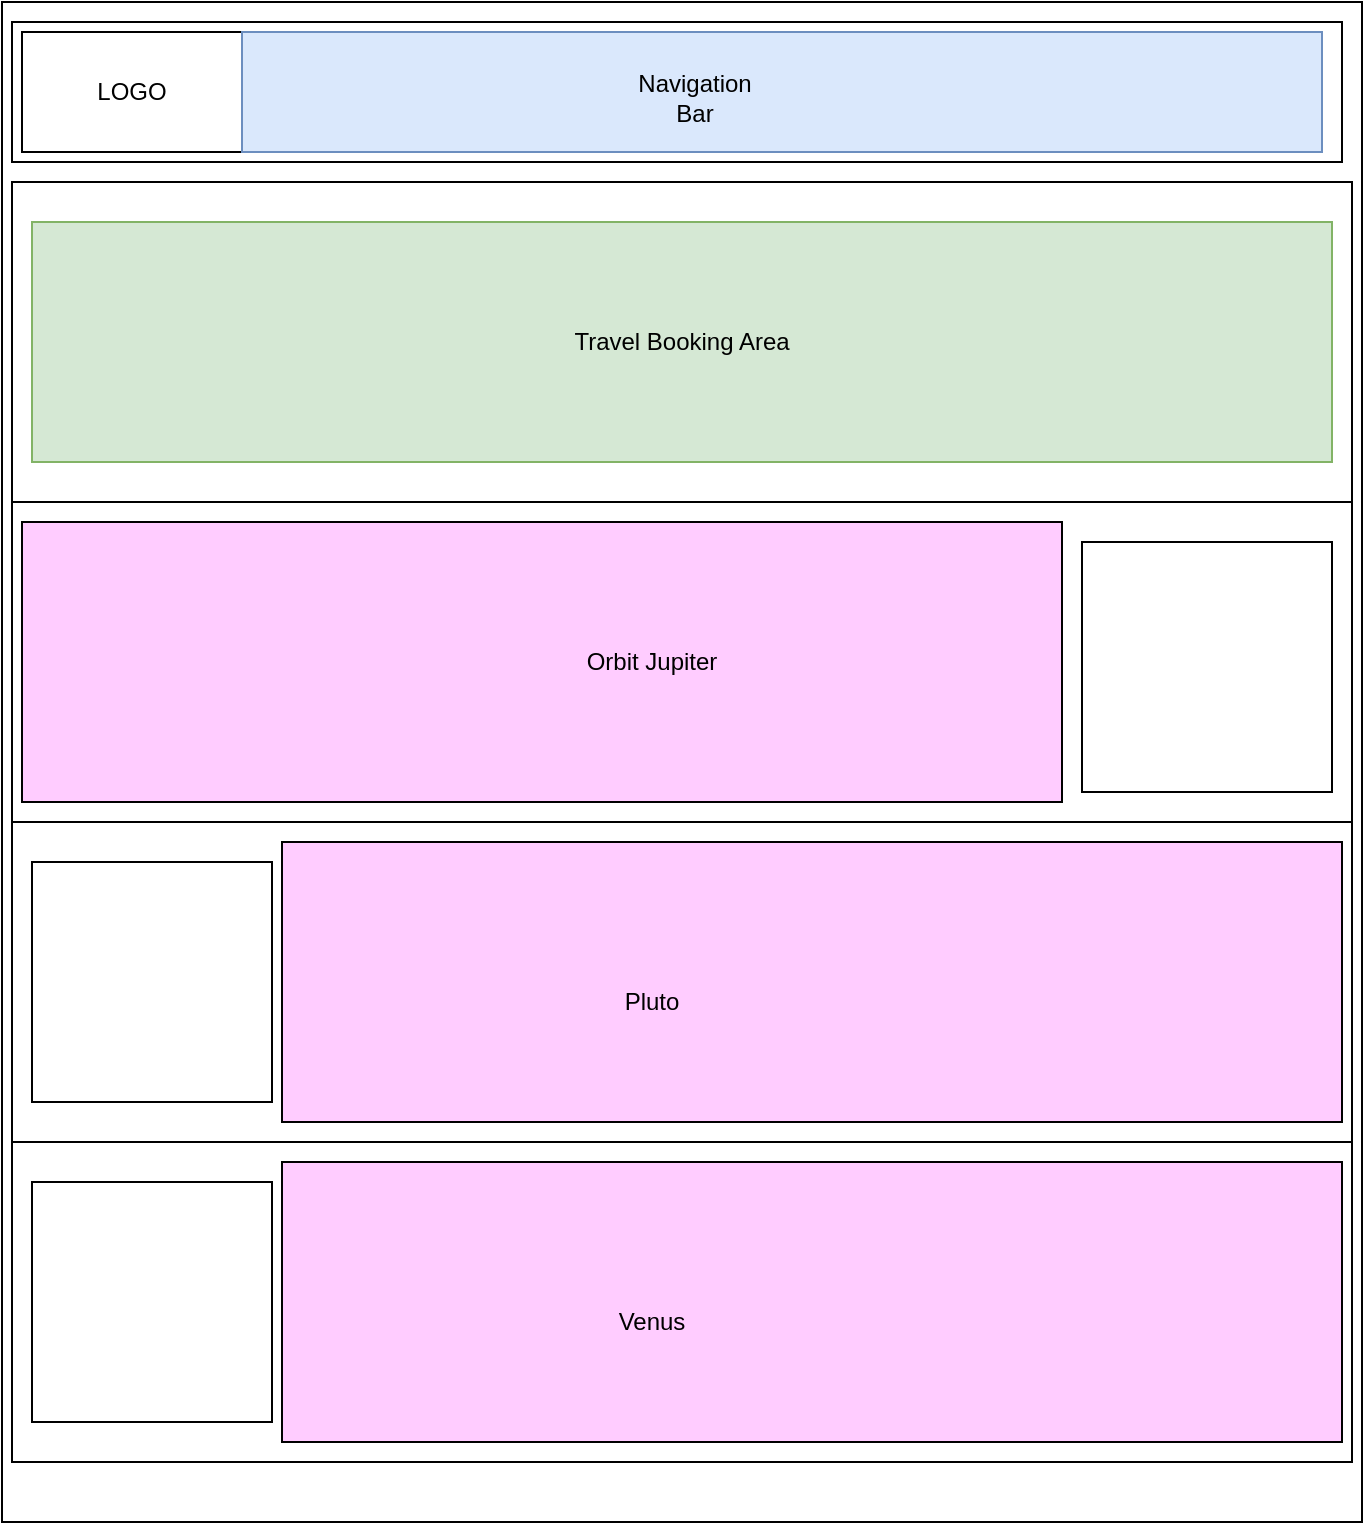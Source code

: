 <mxfile version="13.6.2" type="device"><diagram id="gA4OVbviA3nLTAj_vqSQ" name="Page-1"><mxGraphModel dx="982" dy="563" grid="1" gridSize="10" guides="1" tooltips="1" connect="1" arrows="1" fold="1" page="1" pageScale="1" pageWidth="850" pageHeight="1100" math="0" shadow="0"><root><mxCell id="0"/><mxCell id="1" parent="0"/><mxCell id="--4Q2R6qwdDic0l2D0dd-1" value="" style="rounded=0;whiteSpace=wrap;html=1;" vertex="1" parent="1"><mxGeometry x="70" y="30" width="680" height="760" as="geometry"/></mxCell><mxCell id="--4Q2R6qwdDic0l2D0dd-2" value="" style="rounded=0;whiteSpace=wrap;html=1;" vertex="1" parent="1"><mxGeometry x="75" y="40" width="665" height="70" as="geometry"/></mxCell><mxCell id="--4Q2R6qwdDic0l2D0dd-5" value="" style="group;strokeColor=#d79b00;fillColor=#FFE6CC;" vertex="1" connectable="0" parent="1"><mxGeometry x="80" y="45" width="110" height="60" as="geometry"/></mxCell><mxCell id="--4Q2R6qwdDic0l2D0dd-3" value="" style="rounded=0;whiteSpace=wrap;html=1;" vertex="1" parent="--4Q2R6qwdDic0l2D0dd-5"><mxGeometry width="110" height="60" as="geometry"/></mxCell><mxCell id="--4Q2R6qwdDic0l2D0dd-4" value="LOGO" style="text;html=1;strokeColor=none;fillColor=none;align=center;verticalAlign=middle;whiteSpace=wrap;rounded=0;" vertex="1" parent="--4Q2R6qwdDic0l2D0dd-5"><mxGeometry x="35" y="20" width="40" height="20" as="geometry"/></mxCell><mxCell id="--4Q2R6qwdDic0l2D0dd-6" value="" style="group;strokeColor=#6c8ebf;fillColor=#DAE8FC;" vertex="1" connectable="0" parent="1"><mxGeometry x="190" y="50" width="540" height="55" as="geometry"/></mxCell><mxCell id="--4Q2R6qwdDic0l2D0dd-7" value="" style="rounded=0;whiteSpace=wrap;html=1;fillColor=#dae8fc;strokeColor=#6c8ebf;" vertex="1" parent="--4Q2R6qwdDic0l2D0dd-6"><mxGeometry y="-5" width="540" height="60" as="geometry"/></mxCell><mxCell id="--4Q2R6qwdDic0l2D0dd-8" value="Navigation Bar" style="text;html=1;strokeColor=none;fillColor=none;align=center;verticalAlign=middle;whiteSpace=wrap;rounded=0;" vertex="1" parent="--4Q2R6qwdDic0l2D0dd-6"><mxGeometry x="207.321" y="19.167" width="38.571" height="16.667" as="geometry"/></mxCell><mxCell id="--4Q2R6qwdDic0l2D0dd-12" value="" style="rounded=0;whiteSpace=wrap;html=1;" vertex="1" parent="1"><mxGeometry x="75" y="120" width="670" height="160" as="geometry"/></mxCell><mxCell id="--4Q2R6qwdDic0l2D0dd-13" value="" style="rounded=0;whiteSpace=wrap;html=1;fillColor=#d5e8d4;strokeColor=#82b366;" vertex="1" parent="1"><mxGeometry x="85" y="140" width="650" height="120" as="geometry"/></mxCell><mxCell id="--4Q2R6qwdDic0l2D0dd-14" value="Travel Booking Area" style="text;html=1;strokeColor=none;fillColor=none;align=center;verticalAlign=middle;whiteSpace=wrap;rounded=0;" vertex="1" parent="1"><mxGeometry x="115" y="190" width="590" height="20" as="geometry"/></mxCell><mxCell id="--4Q2R6qwdDic0l2D0dd-15" value="" style="rounded=0;whiteSpace=wrap;html=1;" vertex="1" parent="1"><mxGeometry x="75" y="280" width="670" height="160" as="geometry"/></mxCell><mxCell id="--4Q2R6qwdDic0l2D0dd-16" value="" style="rounded=0;whiteSpace=wrap;html=1;" vertex="1" parent="1"><mxGeometry x="75" y="440" width="670" height="160" as="geometry"/></mxCell><mxCell id="--4Q2R6qwdDic0l2D0dd-20" value="" style="whiteSpace=wrap;html=1;aspect=fixed;" vertex="1" parent="1"><mxGeometry x="85" y="460" width="120" height="120" as="geometry"/></mxCell><mxCell id="--4Q2R6qwdDic0l2D0dd-21" value="" style="whiteSpace=wrap;html=1;aspect=fixed;" vertex="1" parent="1"><mxGeometry x="610" y="300" width="125" height="125" as="geometry"/></mxCell><mxCell id="--4Q2R6qwdDic0l2D0dd-22" value="" style="rounded=0;whiteSpace=wrap;html=1;fillColor=#FFCCFF;" vertex="1" parent="1"><mxGeometry x="80" y="290" width="520" height="140" as="geometry"/></mxCell><mxCell id="--4Q2R6qwdDic0l2D0dd-23" value="" style="rounded=0;whiteSpace=wrap;html=1;" vertex="1" parent="1"><mxGeometry x="75" y="600" width="670" height="160" as="geometry"/></mxCell><mxCell id="--4Q2R6qwdDic0l2D0dd-25" value="" style="whiteSpace=wrap;html=1;aspect=fixed;" vertex="1" parent="1"><mxGeometry x="85" y="620" width="120" height="120" as="geometry"/></mxCell><mxCell id="--4Q2R6qwdDic0l2D0dd-17" value="Orbit Jupiter" style="text;html=1;strokeColor=none;fillColor=none;align=center;verticalAlign=middle;whiteSpace=wrap;rounded=0;" vertex="1" parent="1"><mxGeometry x="100" y="350" width="590" height="20" as="geometry"/></mxCell><mxCell id="--4Q2R6qwdDic0l2D0dd-26" value="" style="rounded=0;whiteSpace=wrap;html=1;fillColor=#FFCCFF;" vertex="1" parent="1"><mxGeometry x="210" y="450" width="530" height="140" as="geometry"/></mxCell><mxCell id="--4Q2R6qwdDic0l2D0dd-18" value="Pluto" style="text;html=1;strokeColor=none;fillColor=none;align=center;verticalAlign=middle;whiteSpace=wrap;rounded=0;" vertex="1" parent="1"><mxGeometry x="100" y="520" width="590" height="20" as="geometry"/></mxCell><mxCell id="--4Q2R6qwdDic0l2D0dd-27" value="" style="rounded=0;whiteSpace=wrap;html=1;fillColor=#FFCCFF;" vertex="1" parent="1"><mxGeometry x="210" y="610" width="530" height="140" as="geometry"/></mxCell><mxCell id="--4Q2R6qwdDic0l2D0dd-24" value="Venus" style="text;html=1;strokeColor=none;fillColor=none;align=center;verticalAlign=middle;whiteSpace=wrap;rounded=0;" vertex="1" parent="1"><mxGeometry x="100" y="680" width="590" height="20" as="geometry"/></mxCell></root></mxGraphModel></diagram></mxfile>
